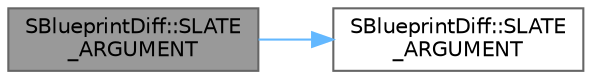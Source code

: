 digraph "SBlueprintDiff::SLATE_ARGUMENT"
{
 // INTERACTIVE_SVG=YES
 // LATEX_PDF_SIZE
  bgcolor="transparent";
  edge [fontname=Helvetica,fontsize=10,labelfontname=Helvetica,labelfontsize=10];
  node [fontname=Helvetica,fontsize=10,shape=box,height=0.2,width=0.4];
  rankdir="LR";
  Node1 [id="Node000001",label="SBlueprintDiff::SLATE\l_ARGUMENT",height=0.2,width=0.4,color="gray40", fillcolor="grey60", style="filled", fontcolor="black",tooltip=" "];
  Node1 -> Node2 [id="edge1_Node000001_Node000002",color="steelblue1",style="solid",tooltip=" "];
  Node2 [id="Node000002",label="SBlueprintDiff::SLATE\l_ARGUMENT",height=0.2,width=0.4,color="grey40", fillcolor="white", style="filled",URL="$db/d14/classSBlueprintDiff.html#afb52607ecdaa6a2fa8d1b2a317f791f5",tooltip=" "];
}
